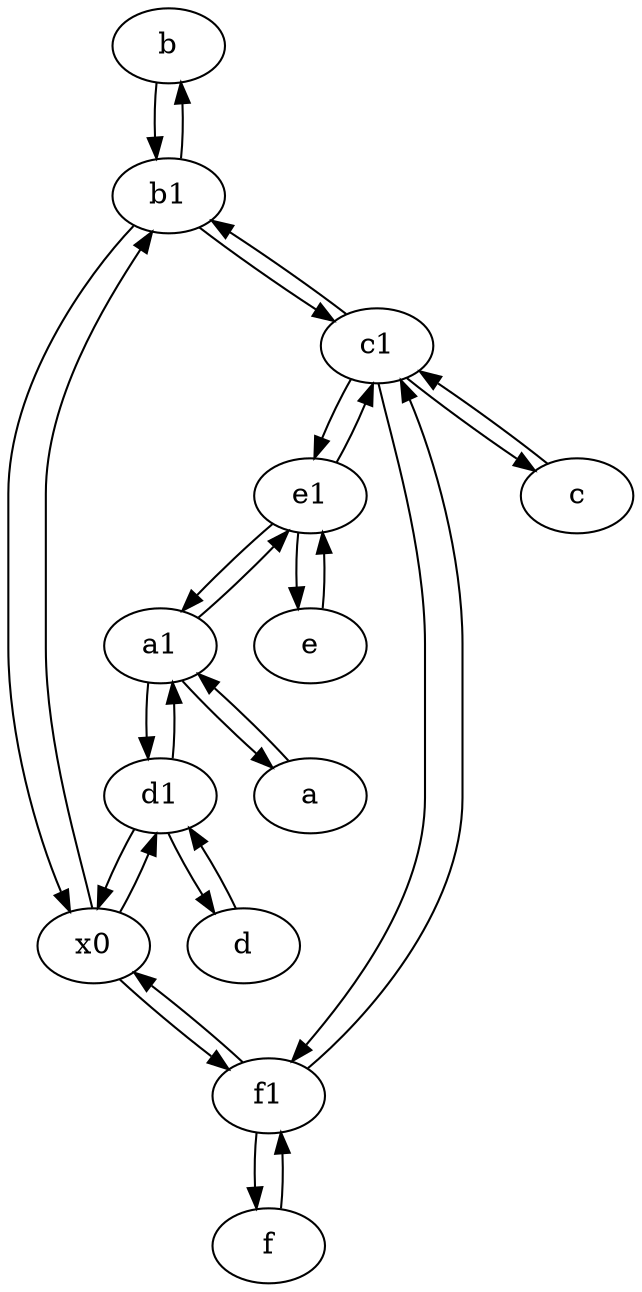 digraph  {
	b [pos="50,20!"];
	e [pos="30,50!"];
	a [pos="40,10!"];
	b1 [pos="45,20!"];
	d [pos="20,30!"];
	x0;
	c [pos="20,10!"];
	f1;
	c1 [pos="30,15!"];
	a1 [pos="40,15!"];
	f [pos="15,45!"];
	e1 [pos="25,45!"];
	d1 [pos="25,30!"];
	b1 -> c1;
	e1 -> a1;
	d1 -> a1;
	f -> f1;
	a1 -> d1;
	a1 -> e1;
	x0 -> f1;
	f1 -> f;
	c1 -> f1;
	a -> a1;
	f1 -> x0;
	b1 -> b;
	x0 -> b1;
	f1 -> c1;
	c1 -> b1;
	d -> d1;
	d1 -> x0;
	d1 -> d;
	c1 -> c;
	x0 -> d1;
	e -> e1;
	b -> b1;
	c1 -> e1;
	a1 -> a;
	e1 -> c1;
	e1 -> e;
	b1 -> x0;
	c -> c1;

	}